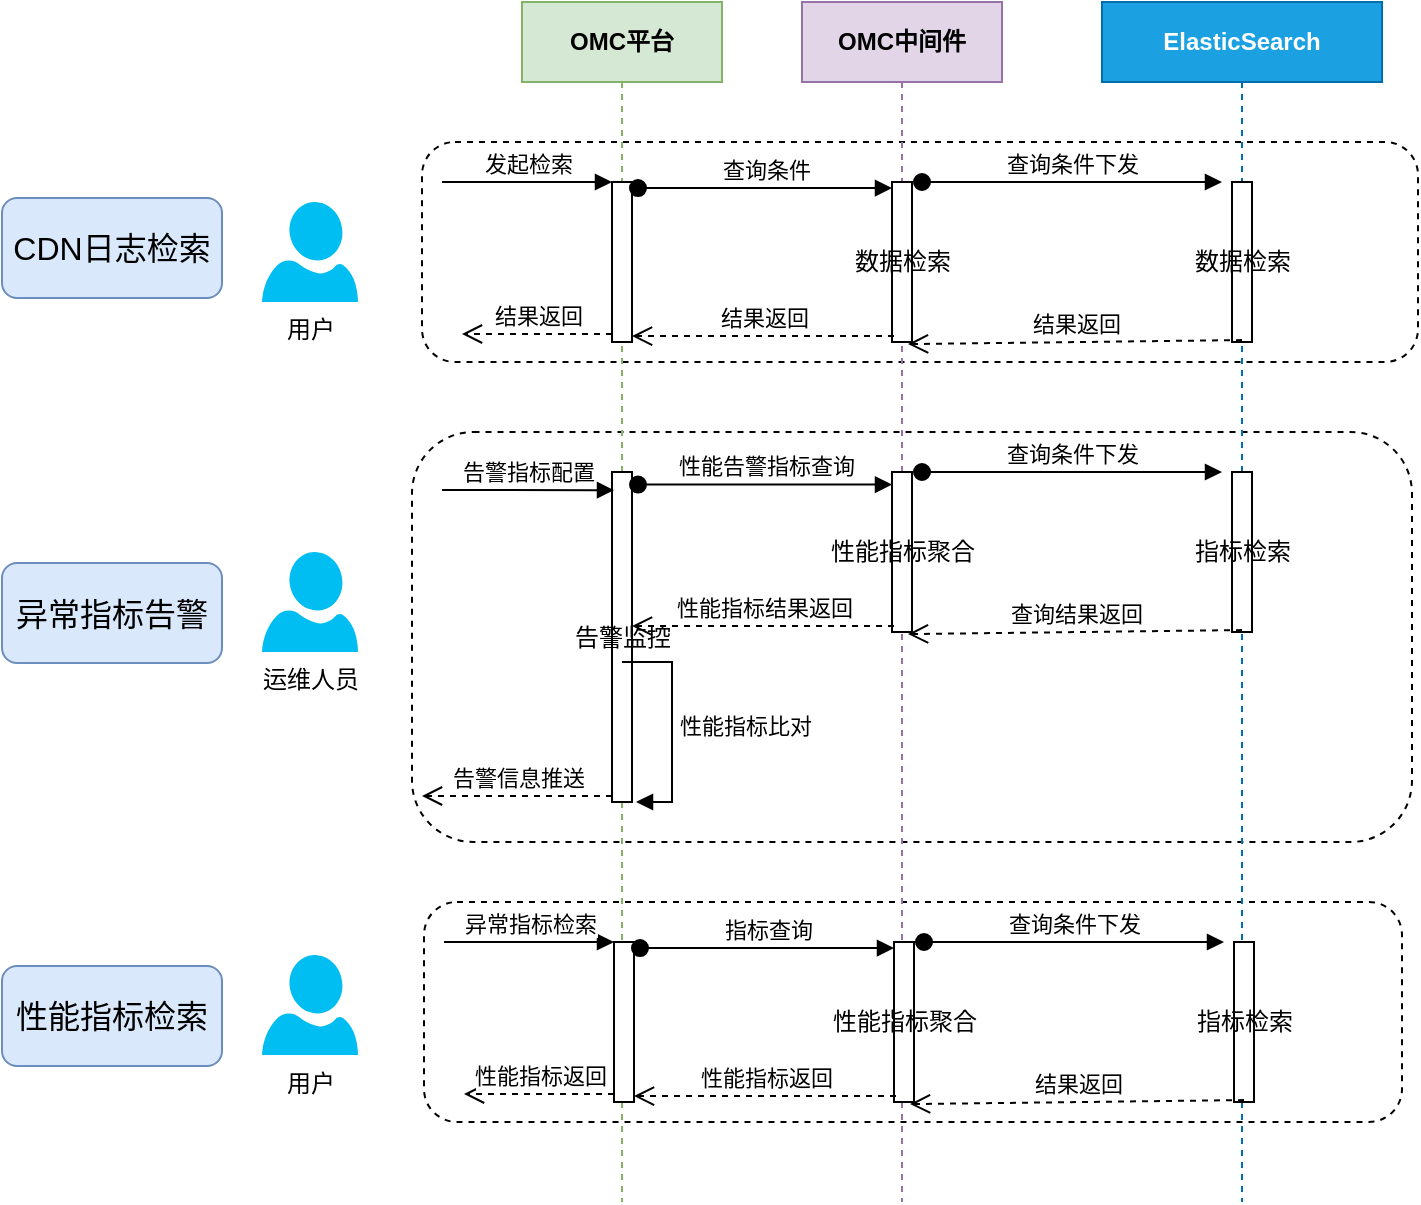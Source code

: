 <mxfile version="11.1.2" type="github"><diagram name="Page-1" id="c7488fd3-1785-93aa-aadb-54a6760d102a"><mxGraphModel dx="1422" dy="755" grid="0" gridSize="10" guides="1" tooltips="1" connect="1" arrows="1" fold="1" page="1" pageScale="1" pageWidth="1100" pageHeight="850" background="#ffffff" math="0" shadow="0"><root><mxCell id="0"/><mxCell id="1" parent="0"/><mxCell id="V7OlReN4EXpnqt2zeu9t-15" value="" style="rounded=1;whiteSpace=wrap;html=1;dashed=1;" vertex="1" parent="1"><mxGeometry x="360" y="170" width="498" height="110" as="geometry"/></mxCell><mxCell id="V7OlReN4EXpnqt2zeu9t-25" value="" style="rounded=1;whiteSpace=wrap;html=1;dashed=1;" vertex="1" parent="1"><mxGeometry x="355" y="315" width="500" height="205" as="geometry"/></mxCell><mxCell id="V7OlReN4EXpnqt2zeu9t-63" value="" style="rounded=1;whiteSpace=wrap;html=1;dashed=1;" vertex="1" parent="1"><mxGeometry x="361" y="550" width="489" height="110" as="geometry"/></mxCell><mxCell id="V7OlReN4EXpnqt2zeu9t-1" value="&lt;b&gt;OMC平台&lt;/b&gt;" style="shape=umlLifeline;perimeter=lifelinePerimeter;whiteSpace=wrap;html=1;container=1;collapsible=0;recursiveResize=0;outlineConnect=0;fillColor=#d5e8d4;strokeColor=#82b366;" vertex="1" parent="1"><mxGeometry x="410" y="100" width="100" height="600" as="geometry"/></mxCell><mxCell id="V7OlReN4EXpnqt2zeu9t-6" value="" style="html=1;points=[];perimeter=orthogonalPerimeter;" vertex="1" parent="V7OlReN4EXpnqt2zeu9t-1"><mxGeometry x="45" y="90" width="10" height="80" as="geometry"/></mxCell><mxCell id="V7OlReN4EXpnqt2zeu9t-7" value="发起检索" style="html=1;verticalAlign=bottom;endArrow=block;entryX=0;entryY=0;" edge="1" target="V7OlReN4EXpnqt2zeu9t-6" parent="V7OlReN4EXpnqt2zeu9t-1"><mxGeometry relative="1" as="geometry"><mxPoint x="-40" y="90" as="sourcePoint"/></mxGeometry></mxCell><mxCell id="V7OlReN4EXpnqt2zeu9t-8" value="结果返回" style="html=1;verticalAlign=bottom;endArrow=open;dashed=1;endSize=8;exitX=0;exitY=0.95;" edge="1" source="V7OlReN4EXpnqt2zeu9t-6" parent="V7OlReN4EXpnqt2zeu9t-1"><mxGeometry relative="1" as="geometry"><mxPoint x="-30" y="166" as="targetPoint"/></mxGeometry></mxCell><mxCell id="V7OlReN4EXpnqt2zeu9t-55" value="" style="html=1;points=[];perimeter=orthogonalPerimeter;" vertex="1" parent="1"><mxGeometry x="455" y="470" width="10" height="20" as="geometry"/></mxCell><mxCell id="V7OlReN4EXpnqt2zeu9t-2" value="&lt;b&gt;OMC中间件&lt;/b&gt;" style="shape=umlLifeline;perimeter=lifelinePerimeter;whiteSpace=wrap;html=1;container=1;collapsible=0;recursiveResize=0;outlineConnect=0;fillColor=#e1d5e7;strokeColor=#9673a6;" vertex="1" parent="1"><mxGeometry x="550" y="100" width="100" height="600" as="geometry"/></mxCell><mxCell id="V7OlReN4EXpnqt2zeu9t-9" value="数据检索" style="html=1;points=[];perimeter=orthogonalPerimeter;" vertex="1" parent="V7OlReN4EXpnqt2zeu9t-2"><mxGeometry x="45" y="90" width="10" height="80" as="geometry"/></mxCell><mxCell id="V7OlReN4EXpnqt2zeu9t-3" value="&lt;b&gt;ElasticSearch&lt;/b&gt;" style="shape=umlLifeline;perimeter=lifelinePerimeter;whiteSpace=wrap;html=1;container=1;collapsible=0;recursiveResize=0;outlineConnect=0;fillColor=#1ba1e2;strokeColor=#006EAF;fontColor=#ffffff;" vertex="1" parent="1"><mxGeometry x="700" y="100" width="140" height="600" as="geometry"/></mxCell><mxCell id="V7OlReN4EXpnqt2zeu9t-13" value="数据检索" style="html=1;points=[];perimeter=orthogonalPerimeter;" vertex="1" parent="V7OlReN4EXpnqt2zeu9t-3"><mxGeometry x="65" y="90" width="10" height="80" as="geometry"/></mxCell><mxCell id="V7OlReN4EXpnqt2zeu9t-10" value="查询条件" style="html=1;verticalAlign=bottom;startArrow=oval;endArrow=block;startSize=8;exitX=1.3;exitY=0.038;exitDx=0;exitDy=0;exitPerimeter=0;" edge="1" target="V7OlReN4EXpnqt2zeu9t-9" parent="1" source="V7OlReN4EXpnqt2zeu9t-6"><mxGeometry relative="1" as="geometry"><mxPoint x="535" y="190" as="sourcePoint"/></mxGeometry></mxCell><mxCell id="V7OlReN4EXpnqt2zeu9t-14" value="查询条件下发" style="html=1;verticalAlign=bottom;startArrow=oval;endArrow=block;startSize=8;" edge="1" parent="1"><mxGeometry relative="1" as="geometry"><mxPoint x="610" y="190" as="sourcePoint"/><mxPoint x="760" y="190" as="targetPoint"/></mxGeometry></mxCell><mxCell id="V7OlReN4EXpnqt2zeu9t-23" value="结果返回" style="html=1;verticalAlign=bottom;endArrow=open;dashed=1;endSize=8;exitX=0.1;exitY=0.963;exitDx=0;exitDy=0;exitPerimeter=0;" edge="1" parent="1" source="V7OlReN4EXpnqt2zeu9t-9" target="V7OlReN4EXpnqt2zeu9t-6"><mxGeometry relative="1" as="geometry"><mxPoint x="410" y="296" as="targetPoint"/><mxPoint x="485" y="296" as="sourcePoint"/></mxGeometry></mxCell><mxCell id="V7OlReN4EXpnqt2zeu9t-24" value="结果返回" style="html=1;verticalAlign=bottom;endArrow=open;dashed=1;endSize=8;exitX=0.5;exitY=0.988;entryX=0.8;entryY=1.013;entryDx=0;entryDy=0;entryPerimeter=0;exitDx=0;exitDy=0;exitPerimeter=0;" edge="1" parent="1" source="V7OlReN4EXpnqt2zeu9t-13" target="V7OlReN4EXpnqt2zeu9t-9"><mxGeometry relative="1" as="geometry"><mxPoint x="420" y="306" as="targetPoint"/><mxPoint x="495" y="306" as="sourcePoint"/></mxGeometry></mxCell><mxCell id="V7OlReN4EXpnqt2zeu9t-26" value="告警监控" style="html=1;points=[];perimeter=orthogonalPerimeter;" vertex="1" parent="1"><mxGeometry x="455" y="335" width="10" height="165" as="geometry"/></mxCell><mxCell id="V7OlReN4EXpnqt2zeu9t-28" value="告警信息推送" style="html=1;verticalAlign=bottom;endArrow=open;dashed=1;endSize=8;exitX=0;exitY=0.982;exitDx=0;exitDy=0;exitPerimeter=0;" edge="1" parent="1" source="V7OlReN4EXpnqt2zeu9t-26"><mxGeometry relative="1" as="geometry"><mxPoint x="360" y="497" as="targetPoint"/></mxGeometry></mxCell><mxCell id="V7OlReN4EXpnqt2zeu9t-29" value="性能指标聚合" style="html=1;points=[];perimeter=orthogonalPerimeter;" vertex="1" parent="1"><mxGeometry x="595" y="335" width="10" height="80" as="geometry"/></mxCell><mxCell id="V7OlReN4EXpnqt2zeu9t-30" value="指标检索" style="html=1;points=[];perimeter=orthogonalPerimeter;" vertex="1" parent="1"><mxGeometry x="765" y="335" width="10" height="80" as="geometry"/></mxCell><mxCell id="V7OlReN4EXpnqt2zeu9t-31" value="性能告警指标查询" style="html=1;verticalAlign=bottom;startArrow=oval;endArrow=block;startSize=8;exitX=1.3;exitY=0.038;exitDx=0;exitDy=0;exitPerimeter=0;" edge="1" parent="1" source="V7OlReN4EXpnqt2zeu9t-26" target="V7OlReN4EXpnqt2zeu9t-29"><mxGeometry relative="1" as="geometry"><mxPoint x="535" y="335" as="sourcePoint"/></mxGeometry></mxCell><mxCell id="V7OlReN4EXpnqt2zeu9t-32" value="查询条件下发" style="html=1;verticalAlign=bottom;startArrow=oval;endArrow=block;startSize=8;" edge="1" parent="1"><mxGeometry relative="1" as="geometry"><mxPoint x="610" y="335" as="sourcePoint"/><mxPoint x="760" y="335" as="targetPoint"/></mxGeometry></mxCell><mxCell id="V7OlReN4EXpnqt2zeu9t-34" value="性能指标结果返回" style="html=1;verticalAlign=bottom;endArrow=open;dashed=1;endSize=8;exitX=0.1;exitY=0.963;exitDx=0;exitDy=0;exitPerimeter=0;" edge="1" parent="1" source="V7OlReN4EXpnqt2zeu9t-29" target="V7OlReN4EXpnqt2zeu9t-26"><mxGeometry relative="1" as="geometry"><mxPoint x="410" y="441" as="targetPoint"/><mxPoint x="485" y="441" as="sourcePoint"/></mxGeometry></mxCell><mxCell id="V7OlReN4EXpnqt2zeu9t-35" value="查询结果返回" style="html=1;verticalAlign=bottom;endArrow=open;dashed=1;endSize=8;exitX=0.5;exitY=0.988;entryX=0.8;entryY=1.013;entryDx=0;entryDy=0;entryPerimeter=0;exitDx=0;exitDy=0;exitPerimeter=0;" edge="1" parent="1" source="V7OlReN4EXpnqt2zeu9t-30" target="V7OlReN4EXpnqt2zeu9t-29"><mxGeometry relative="1" as="geometry"><mxPoint x="420" y="451" as="targetPoint"/><mxPoint x="495" y="451" as="sourcePoint"/></mxGeometry></mxCell><mxCell id="V7OlReN4EXpnqt2zeu9t-41" value="运维人员" style="verticalLabelPosition=bottom;html=1;verticalAlign=top;align=center;strokeColor=none;fillColor=#00BEF2;shape=mxgraph.azure.user;dashed=1;" vertex="1" parent="1"><mxGeometry x="280" y="375" width="48" height="50" as="geometry"/></mxCell><mxCell id="V7OlReN4EXpnqt2zeu9t-52" value="告警指标配置" style="html=1;verticalAlign=bottom;endArrow=block;entryX=0.1;entryY=0.055;entryDx=0;entryDy=0;entryPerimeter=0;" edge="1" parent="1" target="V7OlReN4EXpnqt2zeu9t-26"><mxGeometry relative="1" as="geometry"><mxPoint x="370" y="344" as="sourcePoint"/><mxPoint x="465" y="200.0" as="targetPoint"/></mxGeometry></mxCell><mxCell id="V7OlReN4EXpnqt2zeu9t-53" value="&lt;span style=&quot;font-size: 16px ; white-space: normal&quot;&gt;CDN日志检索&lt;/span&gt;" style="rounded=1;whiteSpace=wrap;html=1;fillColor=#dae8fc;strokeColor=#6c8ebf;" vertex="1" parent="1"><mxGeometry x="150" y="198" width="110" height="50" as="geometry"/></mxCell><mxCell id="V7OlReN4EXpnqt2zeu9t-56" value="性能指标比对" style="edgeStyle=orthogonalEdgeStyle;html=1;align=left;spacingLeft=2;endArrow=block;rounded=0;entryX=1.2;entryY=1;entryDx=0;entryDy=0;entryPerimeter=0;" edge="1" target="V7OlReN4EXpnqt2zeu9t-26" parent="1"><mxGeometry relative="1" as="geometry"><mxPoint x="460" y="430" as="sourcePoint"/><Array as="points"><mxPoint x="485" y="430"/><mxPoint x="485" y="500"/></Array></mxGeometry></mxCell><mxCell id="V7OlReN4EXpnqt2zeu9t-61" value="&lt;span style=&quot;font-size: 16px&quot;&gt;异常指标告警&lt;/span&gt;" style="rounded=1;whiteSpace=wrap;html=1;fillColor=#dae8fc;strokeColor=#6c8ebf;" vertex="1" parent="1"><mxGeometry x="150" y="380.5" width="110" height="50" as="geometry"/></mxCell><mxCell id="V7OlReN4EXpnqt2zeu9t-62" value="用户" style="verticalLabelPosition=bottom;html=1;verticalAlign=top;align=center;strokeColor=none;fillColor=#00BEF2;shape=mxgraph.azure.user;dashed=1;" vertex="1" parent="1"><mxGeometry x="280" y="200" width="48" height="50" as="geometry"/></mxCell><mxCell id="V7OlReN4EXpnqt2zeu9t-64" value="" style="html=1;points=[];perimeter=orthogonalPerimeter;" vertex="1" parent="1"><mxGeometry x="456" y="570" width="10" height="80" as="geometry"/></mxCell><mxCell id="V7OlReN4EXpnqt2zeu9t-65" value="异常指标检索" style="html=1;verticalAlign=bottom;endArrow=block;entryX=0;entryY=0;" edge="1" parent="1" target="V7OlReN4EXpnqt2zeu9t-64"><mxGeometry relative="1" as="geometry"><mxPoint x="371" y="570" as="sourcePoint"/></mxGeometry></mxCell><mxCell id="V7OlReN4EXpnqt2zeu9t-66" value="性能指标返回" style="html=1;verticalAlign=bottom;endArrow=open;dashed=1;endSize=8;exitX=0;exitY=0.95;" edge="1" parent="1" source="V7OlReN4EXpnqt2zeu9t-64"><mxGeometry relative="1" as="geometry"><mxPoint x="381" y="646" as="targetPoint"/></mxGeometry></mxCell><mxCell id="V7OlReN4EXpnqt2zeu9t-67" value="性能指标聚合" style="html=1;points=[];perimeter=orthogonalPerimeter;" vertex="1" parent="1"><mxGeometry x="596" y="570" width="10" height="80" as="geometry"/></mxCell><mxCell id="V7OlReN4EXpnqt2zeu9t-68" value="指标检索" style="html=1;points=[];perimeter=orthogonalPerimeter;" vertex="1" parent="1"><mxGeometry x="766" y="570" width="10" height="80" as="geometry"/></mxCell><mxCell id="V7OlReN4EXpnqt2zeu9t-69" value="指标查询" style="html=1;verticalAlign=bottom;startArrow=oval;endArrow=block;startSize=8;exitX=1.3;exitY=0.038;exitDx=0;exitDy=0;exitPerimeter=0;" edge="1" parent="1" source="V7OlReN4EXpnqt2zeu9t-64" target="V7OlReN4EXpnqt2zeu9t-67"><mxGeometry relative="1" as="geometry"><mxPoint x="536" y="570" as="sourcePoint"/></mxGeometry></mxCell><mxCell id="V7OlReN4EXpnqt2zeu9t-70" value="查询条件下发" style="html=1;verticalAlign=bottom;startArrow=oval;endArrow=block;startSize=8;" edge="1" parent="1"><mxGeometry relative="1" as="geometry"><mxPoint x="611" y="570" as="sourcePoint"/><mxPoint x="761" y="570" as="targetPoint"/></mxGeometry></mxCell><mxCell id="V7OlReN4EXpnqt2zeu9t-71" value="性能指标返回" style="html=1;verticalAlign=bottom;endArrow=open;dashed=1;endSize=8;exitX=0.1;exitY=0.963;exitDx=0;exitDy=0;exitPerimeter=0;" edge="1" parent="1" source="V7OlReN4EXpnqt2zeu9t-67" target="V7OlReN4EXpnqt2zeu9t-64"><mxGeometry relative="1" as="geometry"><mxPoint x="411" y="676" as="targetPoint"/><mxPoint x="486" y="676" as="sourcePoint"/></mxGeometry></mxCell><mxCell id="V7OlReN4EXpnqt2zeu9t-72" value="结果返回" style="html=1;verticalAlign=bottom;endArrow=open;dashed=1;endSize=8;exitX=0.5;exitY=0.988;entryX=0.8;entryY=1.013;entryDx=0;entryDy=0;entryPerimeter=0;exitDx=0;exitDy=0;exitPerimeter=0;" edge="1" parent="1" source="V7OlReN4EXpnqt2zeu9t-68" target="V7OlReN4EXpnqt2zeu9t-67"><mxGeometry relative="1" as="geometry"><mxPoint x="421" y="686" as="targetPoint"/><mxPoint x="496" y="686" as="sourcePoint"/></mxGeometry></mxCell><mxCell id="V7OlReN4EXpnqt2zeu9t-73" value="用户" style="verticalLabelPosition=bottom;html=1;verticalAlign=top;align=center;strokeColor=none;fillColor=#00BEF2;shape=mxgraph.azure.user;dashed=1;" vertex="1" parent="1"><mxGeometry x="280" y="576.5" width="48" height="50" as="geometry"/></mxCell><mxCell id="V7OlReN4EXpnqt2zeu9t-74" value="&lt;span style=&quot;font-size: 16px&quot;&gt;性能指标检索&lt;/span&gt;" style="rounded=1;whiteSpace=wrap;html=1;fillColor=#dae8fc;strokeColor=#6c8ebf;" vertex="1" parent="1"><mxGeometry x="150" y="582" width="110" height="50" as="geometry"/></mxCell></root></mxGraphModel></diagram></mxfile>